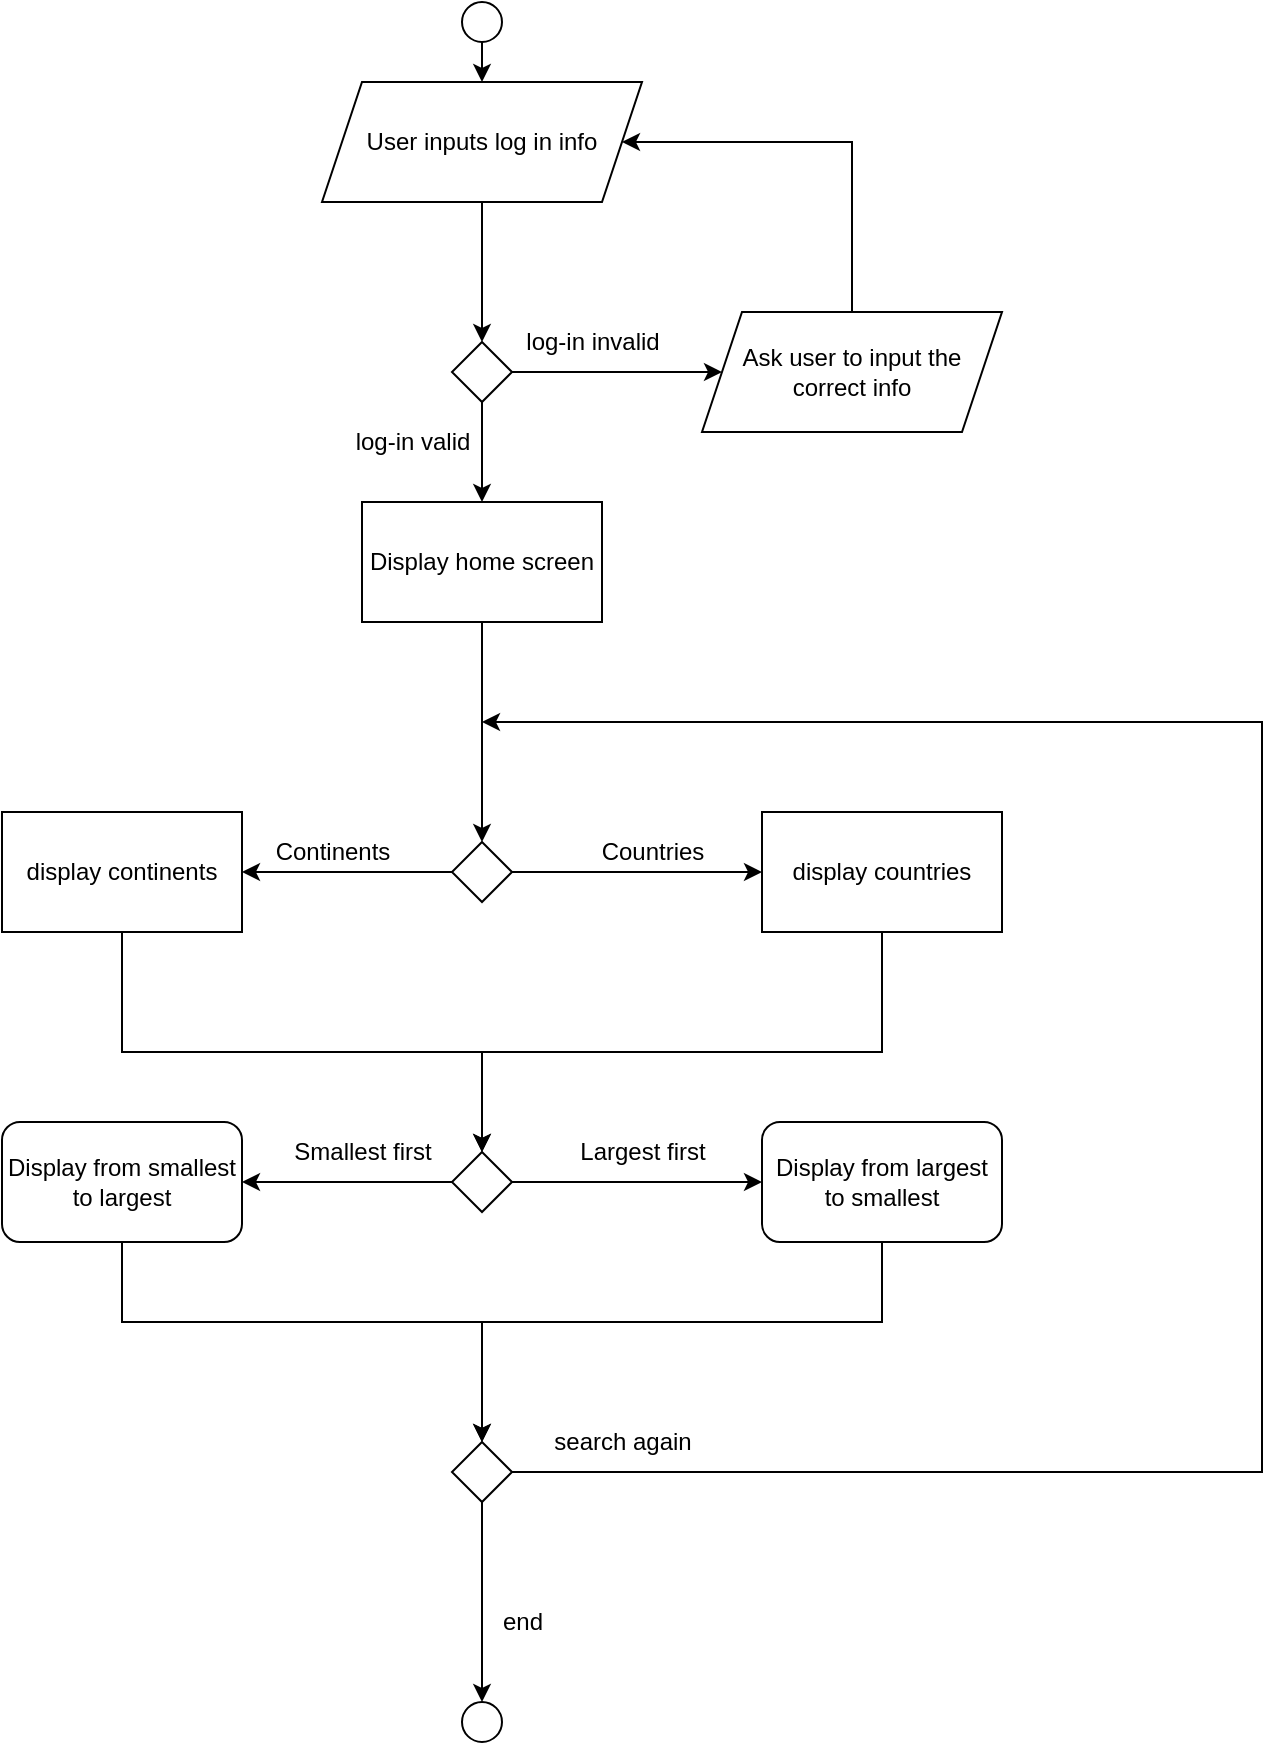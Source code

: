<mxfile version="14.1.8" type="device"><diagram id="C5RBs43oDa-KdzZeNtuy" name="Page-1"><mxGraphModel dx="1662" dy="737" grid="1" gridSize="10" guides="1" tooltips="1" connect="1" arrows="1" fold="1" page="1" pageScale="1" pageWidth="827" pageHeight="1169" math="0" shadow="0"><root><mxCell id="WIyWlLk6GJQsqaUBKTNV-0"/><mxCell id="WIyWlLk6GJQsqaUBKTNV-1" parent="WIyWlLk6GJQsqaUBKTNV-0"/><mxCell id="6Z9i7a6na5MSg17tNuUF-37" style="edgeStyle=orthogonalEdgeStyle;rounded=0;orthogonalLoop=1;jettySize=auto;html=1;exitX=0.5;exitY=1;exitDx=0;exitDy=0;entryX=0.5;entryY=0;entryDx=0;entryDy=0;" edge="1" parent="WIyWlLk6GJQsqaUBKTNV-1" source="6Z9i7a6na5MSg17tNuUF-0" target="6Z9i7a6na5MSg17tNuUF-25"><mxGeometry relative="1" as="geometry"/></mxCell><mxCell id="6Z9i7a6na5MSg17tNuUF-0" value="" style="ellipse;whiteSpace=wrap;html=1;" vertex="1" parent="WIyWlLk6GJQsqaUBKTNV-1"><mxGeometry x="310" y="20" width="20" height="20" as="geometry"/></mxCell><mxCell id="6Z9i7a6na5MSg17tNuUF-9" style="edgeStyle=orthogonalEdgeStyle;rounded=0;orthogonalLoop=1;jettySize=auto;html=1;exitX=0;exitY=0.5;exitDx=0;exitDy=0;entryX=1;entryY=0.5;entryDx=0;entryDy=0;" edge="1" parent="WIyWlLk6GJQsqaUBKTNV-1" source="6Z9i7a6na5MSg17tNuUF-1" target="6Z9i7a6na5MSg17tNuUF-2"><mxGeometry relative="1" as="geometry"/></mxCell><mxCell id="6Z9i7a6na5MSg17tNuUF-10" style="edgeStyle=orthogonalEdgeStyle;rounded=0;orthogonalLoop=1;jettySize=auto;html=1;exitX=1;exitY=0.5;exitDx=0;exitDy=0;entryX=0;entryY=0.5;entryDx=0;entryDy=0;" edge="1" parent="WIyWlLk6GJQsqaUBKTNV-1" source="6Z9i7a6na5MSg17tNuUF-1" target="6Z9i7a6na5MSg17tNuUF-3"><mxGeometry relative="1" as="geometry"/></mxCell><mxCell id="6Z9i7a6na5MSg17tNuUF-1" value="" style="rhombus;whiteSpace=wrap;html=1;" vertex="1" parent="WIyWlLk6GJQsqaUBKTNV-1"><mxGeometry x="305" y="440" width="30" height="30" as="geometry"/></mxCell><mxCell id="6Z9i7a6na5MSg17tNuUF-5" style="edgeStyle=orthogonalEdgeStyle;rounded=0;orthogonalLoop=1;jettySize=auto;html=1;exitX=0.5;exitY=1;exitDx=0;exitDy=0;entryX=0.5;entryY=0;entryDx=0;entryDy=0;" edge="1" parent="WIyWlLk6GJQsqaUBKTNV-1" source="6Z9i7a6na5MSg17tNuUF-2" target="6Z9i7a6na5MSg17tNuUF-4"><mxGeometry relative="1" as="geometry"><Array as="points"><mxPoint x="140" y="545"/><mxPoint x="320" y="545"/></Array></mxGeometry></mxCell><mxCell id="6Z9i7a6na5MSg17tNuUF-2" value="display continents" style="rounded=0;whiteSpace=wrap;html=1;" vertex="1" parent="WIyWlLk6GJQsqaUBKTNV-1"><mxGeometry x="80" y="425" width="120" height="60" as="geometry"/></mxCell><mxCell id="6Z9i7a6na5MSg17tNuUF-6" style="edgeStyle=orthogonalEdgeStyle;rounded=0;orthogonalLoop=1;jettySize=auto;html=1;exitX=0.5;exitY=1;exitDx=0;exitDy=0;entryX=0.5;entryY=0;entryDx=0;entryDy=0;" edge="1" parent="WIyWlLk6GJQsqaUBKTNV-1" source="6Z9i7a6na5MSg17tNuUF-3" target="6Z9i7a6na5MSg17tNuUF-4"><mxGeometry relative="1" as="geometry"><Array as="points"><mxPoint x="520" y="545"/><mxPoint x="320" y="545"/></Array></mxGeometry></mxCell><mxCell id="6Z9i7a6na5MSg17tNuUF-3" value="display countries" style="rounded=0;whiteSpace=wrap;html=1;" vertex="1" parent="WIyWlLk6GJQsqaUBKTNV-1"><mxGeometry x="460" y="425" width="120" height="60" as="geometry"/></mxCell><mxCell id="6Z9i7a6na5MSg17tNuUF-17" style="edgeStyle=orthogonalEdgeStyle;rounded=0;orthogonalLoop=1;jettySize=auto;html=1;exitX=1;exitY=0.5;exitDx=0;exitDy=0;entryX=0;entryY=0.5;entryDx=0;entryDy=0;" edge="1" parent="WIyWlLk6GJQsqaUBKTNV-1" source="6Z9i7a6na5MSg17tNuUF-4" target="6Z9i7a6na5MSg17tNuUF-16"><mxGeometry relative="1" as="geometry"/></mxCell><mxCell id="6Z9i7a6na5MSg17tNuUF-18" style="edgeStyle=orthogonalEdgeStyle;rounded=0;orthogonalLoop=1;jettySize=auto;html=1;exitX=0;exitY=0.5;exitDx=0;exitDy=0;" edge="1" parent="WIyWlLk6GJQsqaUBKTNV-1" source="6Z9i7a6na5MSg17tNuUF-4" target="6Z9i7a6na5MSg17tNuUF-14"><mxGeometry relative="1" as="geometry"/></mxCell><mxCell id="6Z9i7a6na5MSg17tNuUF-4" value="" style="rhombus;whiteSpace=wrap;html=1;" vertex="1" parent="WIyWlLk6GJQsqaUBKTNV-1"><mxGeometry x="305" y="595" width="30" height="30" as="geometry"/></mxCell><mxCell id="6Z9i7a6na5MSg17tNuUF-11" value="Continents" style="text;html=1;align=center;verticalAlign=middle;resizable=0;points=[];autosize=1;" vertex="1" parent="WIyWlLk6GJQsqaUBKTNV-1"><mxGeometry x="210" y="435" width="70" height="20" as="geometry"/></mxCell><mxCell id="6Z9i7a6na5MSg17tNuUF-13" value="Countries" style="text;html=1;align=center;verticalAlign=middle;resizable=0;points=[];autosize=1;" vertex="1" parent="WIyWlLk6GJQsqaUBKTNV-1"><mxGeometry x="370" y="435" width="70" height="20" as="geometry"/></mxCell><mxCell id="6Z9i7a6na5MSg17tNuUF-41" style="edgeStyle=orthogonalEdgeStyle;rounded=0;orthogonalLoop=1;jettySize=auto;html=1;exitX=0.5;exitY=1;exitDx=0;exitDy=0;entryX=0.5;entryY=0;entryDx=0;entryDy=0;" edge="1" parent="WIyWlLk6GJQsqaUBKTNV-1" source="6Z9i7a6na5MSg17tNuUF-14" target="6Z9i7a6na5MSg17tNuUF-40"><mxGeometry relative="1" as="geometry"><Array as="points"><mxPoint x="140" y="680"/><mxPoint x="320" y="680"/></Array></mxGeometry></mxCell><mxCell id="6Z9i7a6na5MSg17tNuUF-14" value="Display from smallest to largest" style="rounded=1;whiteSpace=wrap;html=1;" vertex="1" parent="WIyWlLk6GJQsqaUBKTNV-1"><mxGeometry x="80" y="580" width="120" height="60" as="geometry"/></mxCell><mxCell id="6Z9i7a6na5MSg17tNuUF-42" style="edgeStyle=orthogonalEdgeStyle;rounded=0;orthogonalLoop=1;jettySize=auto;html=1;exitX=0.5;exitY=1;exitDx=0;exitDy=0;entryX=0.5;entryY=0;entryDx=0;entryDy=0;" edge="1" parent="WIyWlLk6GJQsqaUBKTNV-1" source="6Z9i7a6na5MSg17tNuUF-16" target="6Z9i7a6na5MSg17tNuUF-40"><mxGeometry relative="1" as="geometry"><Array as="points"><mxPoint x="520" y="680"/><mxPoint x="320" y="680"/></Array></mxGeometry></mxCell><mxCell id="6Z9i7a6na5MSg17tNuUF-16" value="Display from largest to smallest" style="rounded=1;whiteSpace=wrap;html=1;" vertex="1" parent="WIyWlLk6GJQsqaUBKTNV-1"><mxGeometry x="460" y="580" width="120" height="60" as="geometry"/></mxCell><mxCell id="6Z9i7a6na5MSg17tNuUF-19" value="Smallest first" style="text;html=1;align=center;verticalAlign=middle;resizable=0;points=[];autosize=1;" vertex="1" parent="WIyWlLk6GJQsqaUBKTNV-1"><mxGeometry x="220" y="585" width="80" height="20" as="geometry"/></mxCell><mxCell id="6Z9i7a6na5MSg17tNuUF-20" value="Largest first" style="text;html=1;align=center;verticalAlign=middle;resizable=0;points=[];autosize=1;" vertex="1" parent="WIyWlLk6GJQsqaUBKTNV-1"><mxGeometry x="360" y="585" width="80" height="20" as="geometry"/></mxCell><mxCell id="6Z9i7a6na5MSg17tNuUF-22" value="" style="ellipse;whiteSpace=wrap;html=1;" vertex="1" parent="WIyWlLk6GJQsqaUBKTNV-1"><mxGeometry x="310" y="870" width="20" height="20" as="geometry"/></mxCell><mxCell id="6Z9i7a6na5MSg17tNuUF-30" value="" style="edgeStyle=orthogonalEdgeStyle;rounded=0;orthogonalLoop=1;jettySize=auto;html=1;" edge="1" parent="WIyWlLk6GJQsqaUBKTNV-1" source="6Z9i7a6na5MSg17tNuUF-25" target="6Z9i7a6na5MSg17tNuUF-26"><mxGeometry relative="1" as="geometry"/></mxCell><mxCell id="6Z9i7a6na5MSg17tNuUF-25" value="User inputs log in info" style="shape=parallelogram;perimeter=parallelogramPerimeter;whiteSpace=wrap;html=1;fixedSize=1;" vertex="1" parent="WIyWlLk6GJQsqaUBKTNV-1"><mxGeometry x="240" y="60" width="160" height="60" as="geometry"/></mxCell><mxCell id="6Z9i7a6na5MSg17tNuUF-31" value="" style="edgeStyle=orthogonalEdgeStyle;rounded=0;orthogonalLoop=1;jettySize=auto;html=1;" edge="1" parent="WIyWlLk6GJQsqaUBKTNV-1" source="6Z9i7a6na5MSg17tNuUF-26" target="6Z9i7a6na5MSg17tNuUF-27"><mxGeometry relative="1" as="geometry"/></mxCell><mxCell id="6Z9i7a6na5MSg17tNuUF-32" value="" style="edgeStyle=orthogonalEdgeStyle;rounded=0;orthogonalLoop=1;jettySize=auto;html=1;" edge="1" parent="WIyWlLk6GJQsqaUBKTNV-1" source="6Z9i7a6na5MSg17tNuUF-26" target="6Z9i7a6na5MSg17tNuUF-28"><mxGeometry relative="1" as="geometry"/></mxCell><mxCell id="6Z9i7a6na5MSg17tNuUF-26" value="" style="rhombus;whiteSpace=wrap;html=1;" vertex="1" parent="WIyWlLk6GJQsqaUBKTNV-1"><mxGeometry x="305" y="190" width="30" height="30" as="geometry"/></mxCell><mxCell id="6Z9i7a6na5MSg17tNuUF-36" style="edgeStyle=orthogonalEdgeStyle;rounded=0;orthogonalLoop=1;jettySize=auto;html=1;exitX=0.5;exitY=0;exitDx=0;exitDy=0;entryX=1;entryY=0.5;entryDx=0;entryDy=0;" edge="1" parent="WIyWlLk6GJQsqaUBKTNV-1" source="6Z9i7a6na5MSg17tNuUF-27" target="6Z9i7a6na5MSg17tNuUF-25"><mxGeometry relative="1" as="geometry"><Array as="points"><mxPoint x="505" y="90"/></Array></mxGeometry></mxCell><mxCell id="6Z9i7a6na5MSg17tNuUF-27" value="Ask user to input the correct info" style="shape=parallelogram;perimeter=parallelogramPerimeter;whiteSpace=wrap;html=1;fixedSize=1;" vertex="1" parent="WIyWlLk6GJQsqaUBKTNV-1"><mxGeometry x="430" y="175" width="150" height="60" as="geometry"/></mxCell><mxCell id="6Z9i7a6na5MSg17tNuUF-38" style="edgeStyle=orthogonalEdgeStyle;rounded=0;orthogonalLoop=1;jettySize=auto;html=1;exitX=0.5;exitY=1;exitDx=0;exitDy=0;entryX=0.5;entryY=0;entryDx=0;entryDy=0;" edge="1" parent="WIyWlLk6GJQsqaUBKTNV-1" source="6Z9i7a6na5MSg17tNuUF-28" target="6Z9i7a6na5MSg17tNuUF-1"><mxGeometry relative="1" as="geometry"/></mxCell><mxCell id="6Z9i7a6na5MSg17tNuUF-28" value="Display home screen" style="rounded=0;whiteSpace=wrap;html=1;" vertex="1" parent="WIyWlLk6GJQsqaUBKTNV-1"><mxGeometry x="260" y="270" width="120" height="60" as="geometry"/></mxCell><mxCell id="6Z9i7a6na5MSg17tNuUF-33" value="log-in invalid" style="text;html=1;align=center;verticalAlign=middle;resizable=0;points=[];autosize=1;" vertex="1" parent="WIyWlLk6GJQsqaUBKTNV-1"><mxGeometry x="335" y="180" width="80" height="20" as="geometry"/></mxCell><mxCell id="6Z9i7a6na5MSg17tNuUF-34" value="log-in valid" style="text;html=1;align=center;verticalAlign=middle;resizable=0;points=[];autosize=1;" vertex="1" parent="WIyWlLk6GJQsqaUBKTNV-1"><mxGeometry x="250" y="230" width="70" height="20" as="geometry"/></mxCell><mxCell id="6Z9i7a6na5MSg17tNuUF-43" style="edgeStyle=orthogonalEdgeStyle;rounded=0;orthogonalLoop=1;jettySize=auto;html=1;exitX=0.5;exitY=1;exitDx=0;exitDy=0;entryX=0.5;entryY=0;entryDx=0;entryDy=0;" edge="1" parent="WIyWlLk6GJQsqaUBKTNV-1" source="6Z9i7a6na5MSg17tNuUF-40" target="6Z9i7a6na5MSg17tNuUF-22"><mxGeometry relative="1" as="geometry"/></mxCell><mxCell id="6Z9i7a6na5MSg17tNuUF-45" style="edgeStyle=orthogonalEdgeStyle;rounded=0;orthogonalLoop=1;jettySize=auto;html=1;exitX=1;exitY=0.5;exitDx=0;exitDy=0;" edge="1" parent="WIyWlLk6GJQsqaUBKTNV-1" source="6Z9i7a6na5MSg17tNuUF-40"><mxGeometry relative="1" as="geometry"><mxPoint x="320" y="380" as="targetPoint"/><Array as="points"><mxPoint x="710" y="755"/><mxPoint x="710" y="380"/></Array></mxGeometry></mxCell><mxCell id="6Z9i7a6na5MSg17tNuUF-40" value="" style="rhombus;whiteSpace=wrap;html=1;" vertex="1" parent="WIyWlLk6GJQsqaUBKTNV-1"><mxGeometry x="305" y="740" width="30" height="30" as="geometry"/></mxCell><mxCell id="6Z9i7a6na5MSg17tNuUF-46" value="search again" style="text;html=1;align=center;verticalAlign=middle;resizable=0;points=[];autosize=1;" vertex="1" parent="WIyWlLk6GJQsqaUBKTNV-1"><mxGeometry x="350" y="730" width="80" height="20" as="geometry"/></mxCell><mxCell id="6Z9i7a6na5MSg17tNuUF-47" value="end" style="text;html=1;align=center;verticalAlign=middle;resizable=0;points=[];autosize=1;" vertex="1" parent="WIyWlLk6GJQsqaUBKTNV-1"><mxGeometry x="320" y="820" width="40" height="20" as="geometry"/></mxCell></root></mxGraphModel></diagram></mxfile>